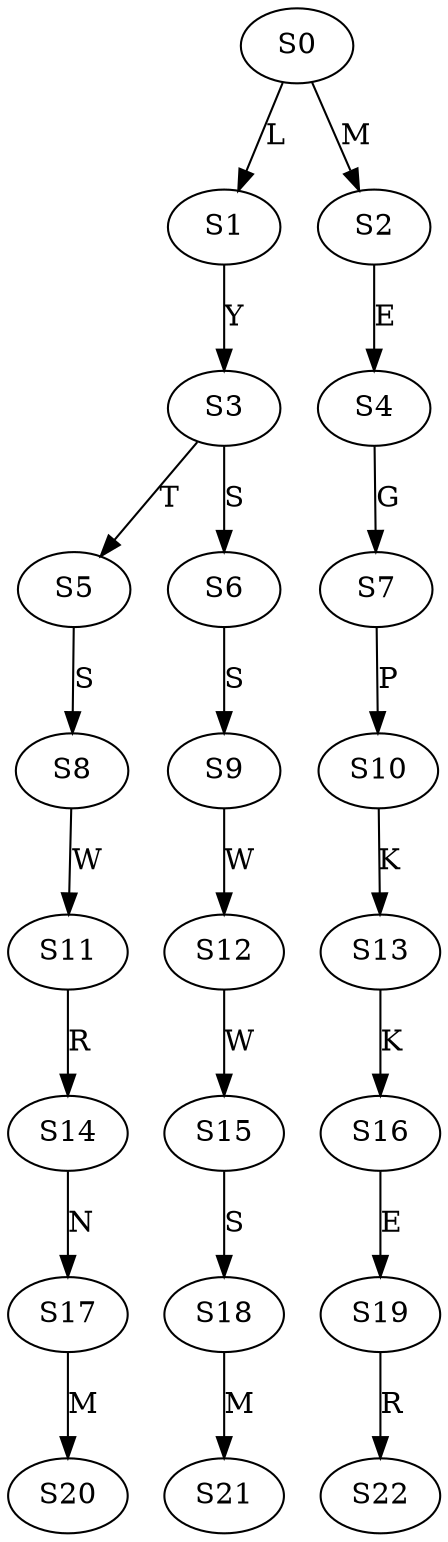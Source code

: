 strict digraph  {
	S0 -> S1 [ label = L ];
	S0 -> S2 [ label = M ];
	S1 -> S3 [ label = Y ];
	S2 -> S4 [ label = E ];
	S3 -> S5 [ label = T ];
	S3 -> S6 [ label = S ];
	S4 -> S7 [ label = G ];
	S5 -> S8 [ label = S ];
	S6 -> S9 [ label = S ];
	S7 -> S10 [ label = P ];
	S8 -> S11 [ label = W ];
	S9 -> S12 [ label = W ];
	S10 -> S13 [ label = K ];
	S11 -> S14 [ label = R ];
	S12 -> S15 [ label = W ];
	S13 -> S16 [ label = K ];
	S14 -> S17 [ label = N ];
	S15 -> S18 [ label = S ];
	S16 -> S19 [ label = E ];
	S17 -> S20 [ label = M ];
	S18 -> S21 [ label = M ];
	S19 -> S22 [ label = R ];
}
